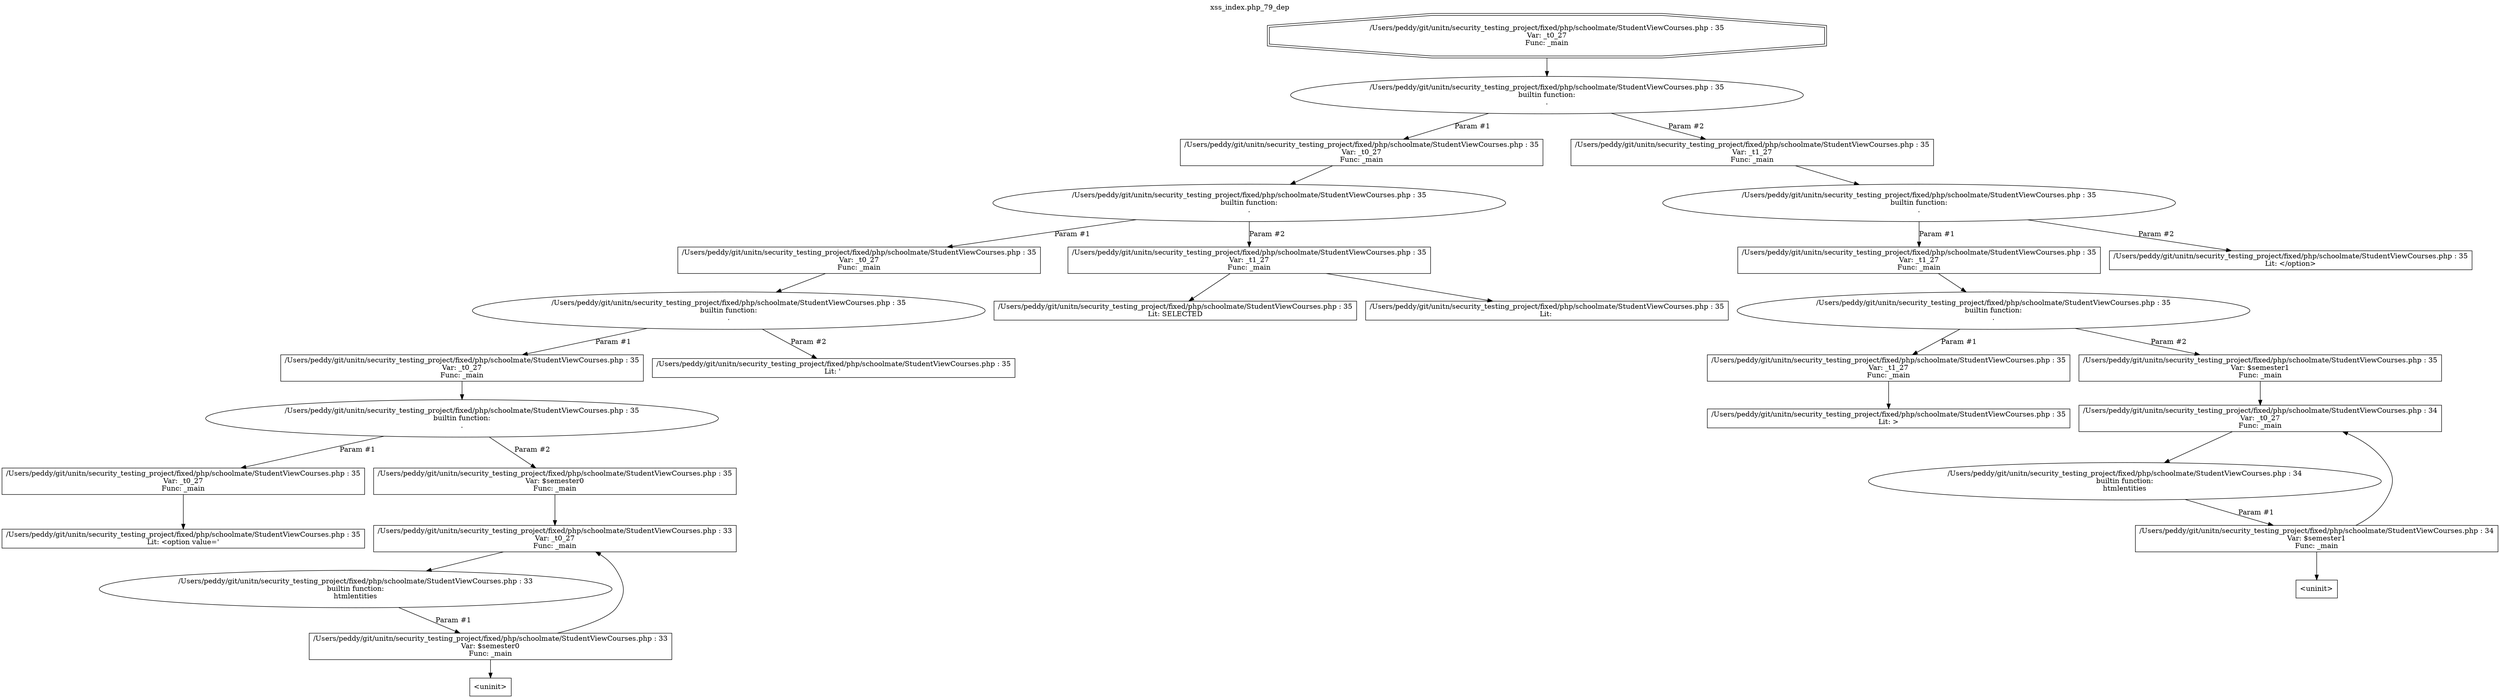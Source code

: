 digraph cfg {
  label="xss_index.php_79_dep";
  labelloc=t;
  n1 [shape=doubleoctagon, label="/Users/peddy/git/unitn/security_testing_project/fixed/php/schoolmate/StudentViewCourses.php : 35\nVar: _t0_27\nFunc: _main\n"];
  n2 [shape=ellipse, label="/Users/peddy/git/unitn/security_testing_project/fixed/php/schoolmate/StudentViewCourses.php : 35\nbuiltin function:\n.\n"];
  n3 [shape=box, label="/Users/peddy/git/unitn/security_testing_project/fixed/php/schoolmate/StudentViewCourses.php : 35\nVar: _t0_27\nFunc: _main\n"];
  n4 [shape=ellipse, label="/Users/peddy/git/unitn/security_testing_project/fixed/php/schoolmate/StudentViewCourses.php : 35\nbuiltin function:\n.\n"];
  n5 [shape=box, label="/Users/peddy/git/unitn/security_testing_project/fixed/php/schoolmate/StudentViewCourses.php : 35\nVar: _t0_27\nFunc: _main\n"];
  n6 [shape=ellipse, label="/Users/peddy/git/unitn/security_testing_project/fixed/php/schoolmate/StudentViewCourses.php : 35\nbuiltin function:\n.\n"];
  n7 [shape=box, label="/Users/peddy/git/unitn/security_testing_project/fixed/php/schoolmate/StudentViewCourses.php : 35\nVar: _t0_27\nFunc: _main\n"];
  n8 [shape=ellipse, label="/Users/peddy/git/unitn/security_testing_project/fixed/php/schoolmate/StudentViewCourses.php : 35\nbuiltin function:\n.\n"];
  n9 [shape=box, label="/Users/peddy/git/unitn/security_testing_project/fixed/php/schoolmate/StudentViewCourses.php : 35\nVar: _t0_27\nFunc: _main\n"];
  n10 [shape=box, label="/Users/peddy/git/unitn/security_testing_project/fixed/php/schoolmate/StudentViewCourses.php : 35\nLit: <option value='\n"];
  n11 [shape=box, label="/Users/peddy/git/unitn/security_testing_project/fixed/php/schoolmate/StudentViewCourses.php : 35\nVar: $semester0\nFunc: _main\n"];
  n12 [shape=box, label="/Users/peddy/git/unitn/security_testing_project/fixed/php/schoolmate/StudentViewCourses.php : 33\nVar: _t0_27\nFunc: _main\n"];
  n13 [shape=ellipse, label="/Users/peddy/git/unitn/security_testing_project/fixed/php/schoolmate/StudentViewCourses.php : 33\nbuiltin function:\nhtmlentities\n"];
  n14 [shape=box, label="/Users/peddy/git/unitn/security_testing_project/fixed/php/schoolmate/StudentViewCourses.php : 33\nVar: $semester0\nFunc: _main\n"];
  n15 [shape=box, label="<uninit>"];
  n16 [shape=box, label="/Users/peddy/git/unitn/security_testing_project/fixed/php/schoolmate/StudentViewCourses.php : 35\nLit: ' \n"];
  n17 [shape=box, label="/Users/peddy/git/unitn/security_testing_project/fixed/php/schoolmate/StudentViewCourses.php : 35\nVar: _t1_27\nFunc: _main\n"];
  n18 [shape=box, label="/Users/peddy/git/unitn/security_testing_project/fixed/php/schoolmate/StudentViewCourses.php : 35\nLit: SELECTED\n"];
  n19 [shape=box, label="/Users/peddy/git/unitn/security_testing_project/fixed/php/schoolmate/StudentViewCourses.php : 35\nLit: \n"];
  n20 [shape=box, label="/Users/peddy/git/unitn/security_testing_project/fixed/php/schoolmate/StudentViewCourses.php : 35\nVar: _t1_27\nFunc: _main\n"];
  n21 [shape=ellipse, label="/Users/peddy/git/unitn/security_testing_project/fixed/php/schoolmate/StudentViewCourses.php : 35\nbuiltin function:\n.\n"];
  n22 [shape=box, label="/Users/peddy/git/unitn/security_testing_project/fixed/php/schoolmate/StudentViewCourses.php : 35\nVar: _t1_27\nFunc: _main\n"];
  n23 [shape=ellipse, label="/Users/peddy/git/unitn/security_testing_project/fixed/php/schoolmate/StudentViewCourses.php : 35\nbuiltin function:\n.\n"];
  n24 [shape=box, label="/Users/peddy/git/unitn/security_testing_project/fixed/php/schoolmate/StudentViewCourses.php : 35\nVar: _t1_27\nFunc: _main\n"];
  n25 [shape=box, label="/Users/peddy/git/unitn/security_testing_project/fixed/php/schoolmate/StudentViewCourses.php : 35\nLit: >\n"];
  n26 [shape=box, label="/Users/peddy/git/unitn/security_testing_project/fixed/php/schoolmate/StudentViewCourses.php : 35\nVar: $semester1\nFunc: _main\n"];
  n27 [shape=box, label="/Users/peddy/git/unitn/security_testing_project/fixed/php/schoolmate/StudentViewCourses.php : 34\nVar: _t0_27\nFunc: _main\n"];
  n28 [shape=ellipse, label="/Users/peddy/git/unitn/security_testing_project/fixed/php/schoolmate/StudentViewCourses.php : 34\nbuiltin function:\nhtmlentities\n"];
  n29 [shape=box, label="/Users/peddy/git/unitn/security_testing_project/fixed/php/schoolmate/StudentViewCourses.php : 34\nVar: $semester1\nFunc: _main\n"];
  n30 [shape=box, label="<uninit>"];
  n31 [shape=box, label="/Users/peddy/git/unitn/security_testing_project/fixed/php/schoolmate/StudentViewCourses.php : 35\nLit: </option>\n"];
  n1 -> n2;
  n3 -> n4;
  n5 -> n6;
  n7 -> n8;
  n9 -> n10;
  n8 -> n9[label="Param #1"];
  n8 -> n11[label="Param #2"];
  n12 -> n13;
  n14 -> n12;
  n14 -> n15;
  n13 -> n14[label="Param #1"];
  n11 -> n12;
  n6 -> n7[label="Param #1"];
  n6 -> n16[label="Param #2"];
  n4 -> n5[label="Param #1"];
  n4 -> n17[label="Param #2"];
  n17 -> n18;
  n17 -> n19;
  n2 -> n3[label="Param #1"];
  n2 -> n20[label="Param #2"];
  n20 -> n21;
  n22 -> n23;
  n24 -> n25;
  n23 -> n24[label="Param #1"];
  n23 -> n26[label="Param #2"];
  n27 -> n28;
  n29 -> n27;
  n29 -> n30;
  n28 -> n29[label="Param #1"];
  n26 -> n27;
  n21 -> n22[label="Param #1"];
  n21 -> n31[label="Param #2"];
}

